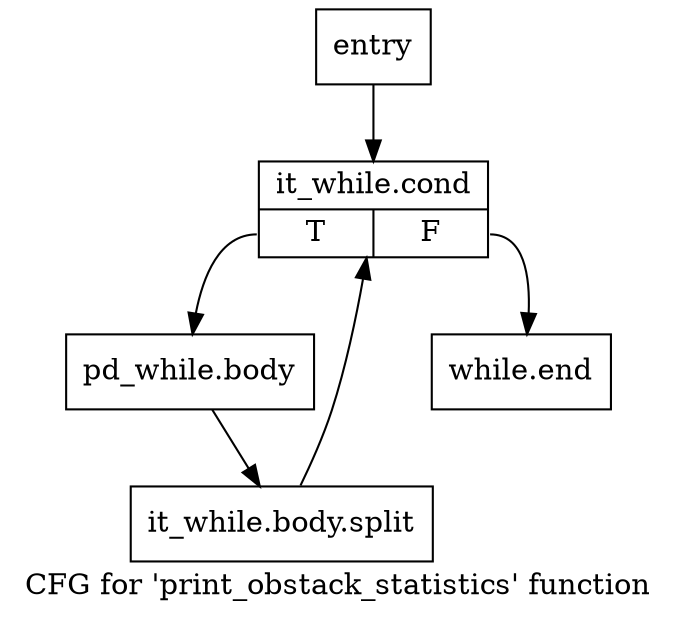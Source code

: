 digraph "CFG for 'print_obstack_statistics' function" {
	label="CFG for 'print_obstack_statistics' function";

	Node0x96abf90 [shape=record,label="{entry}"];
	Node0x96abf90 -> Node0x96b0840;
	Node0x96b0840 [shape=record,label="{it_while.cond|{<s0>T|<s1>F}}"];
	Node0x96b0840:s0 -> Node0x96b0890;
	Node0x96b0840:s1 -> Node0x96b08e0;
	Node0x96b0890 [shape=record,label="{pd_while.body}"];
	Node0x96b0890 -> Node0xed4fa80;
	Node0xed4fa80 [shape=record,label="{it_while.body.split}"];
	Node0xed4fa80 -> Node0x96b0840;
	Node0x96b08e0 [shape=record,label="{while.end}"];
}
